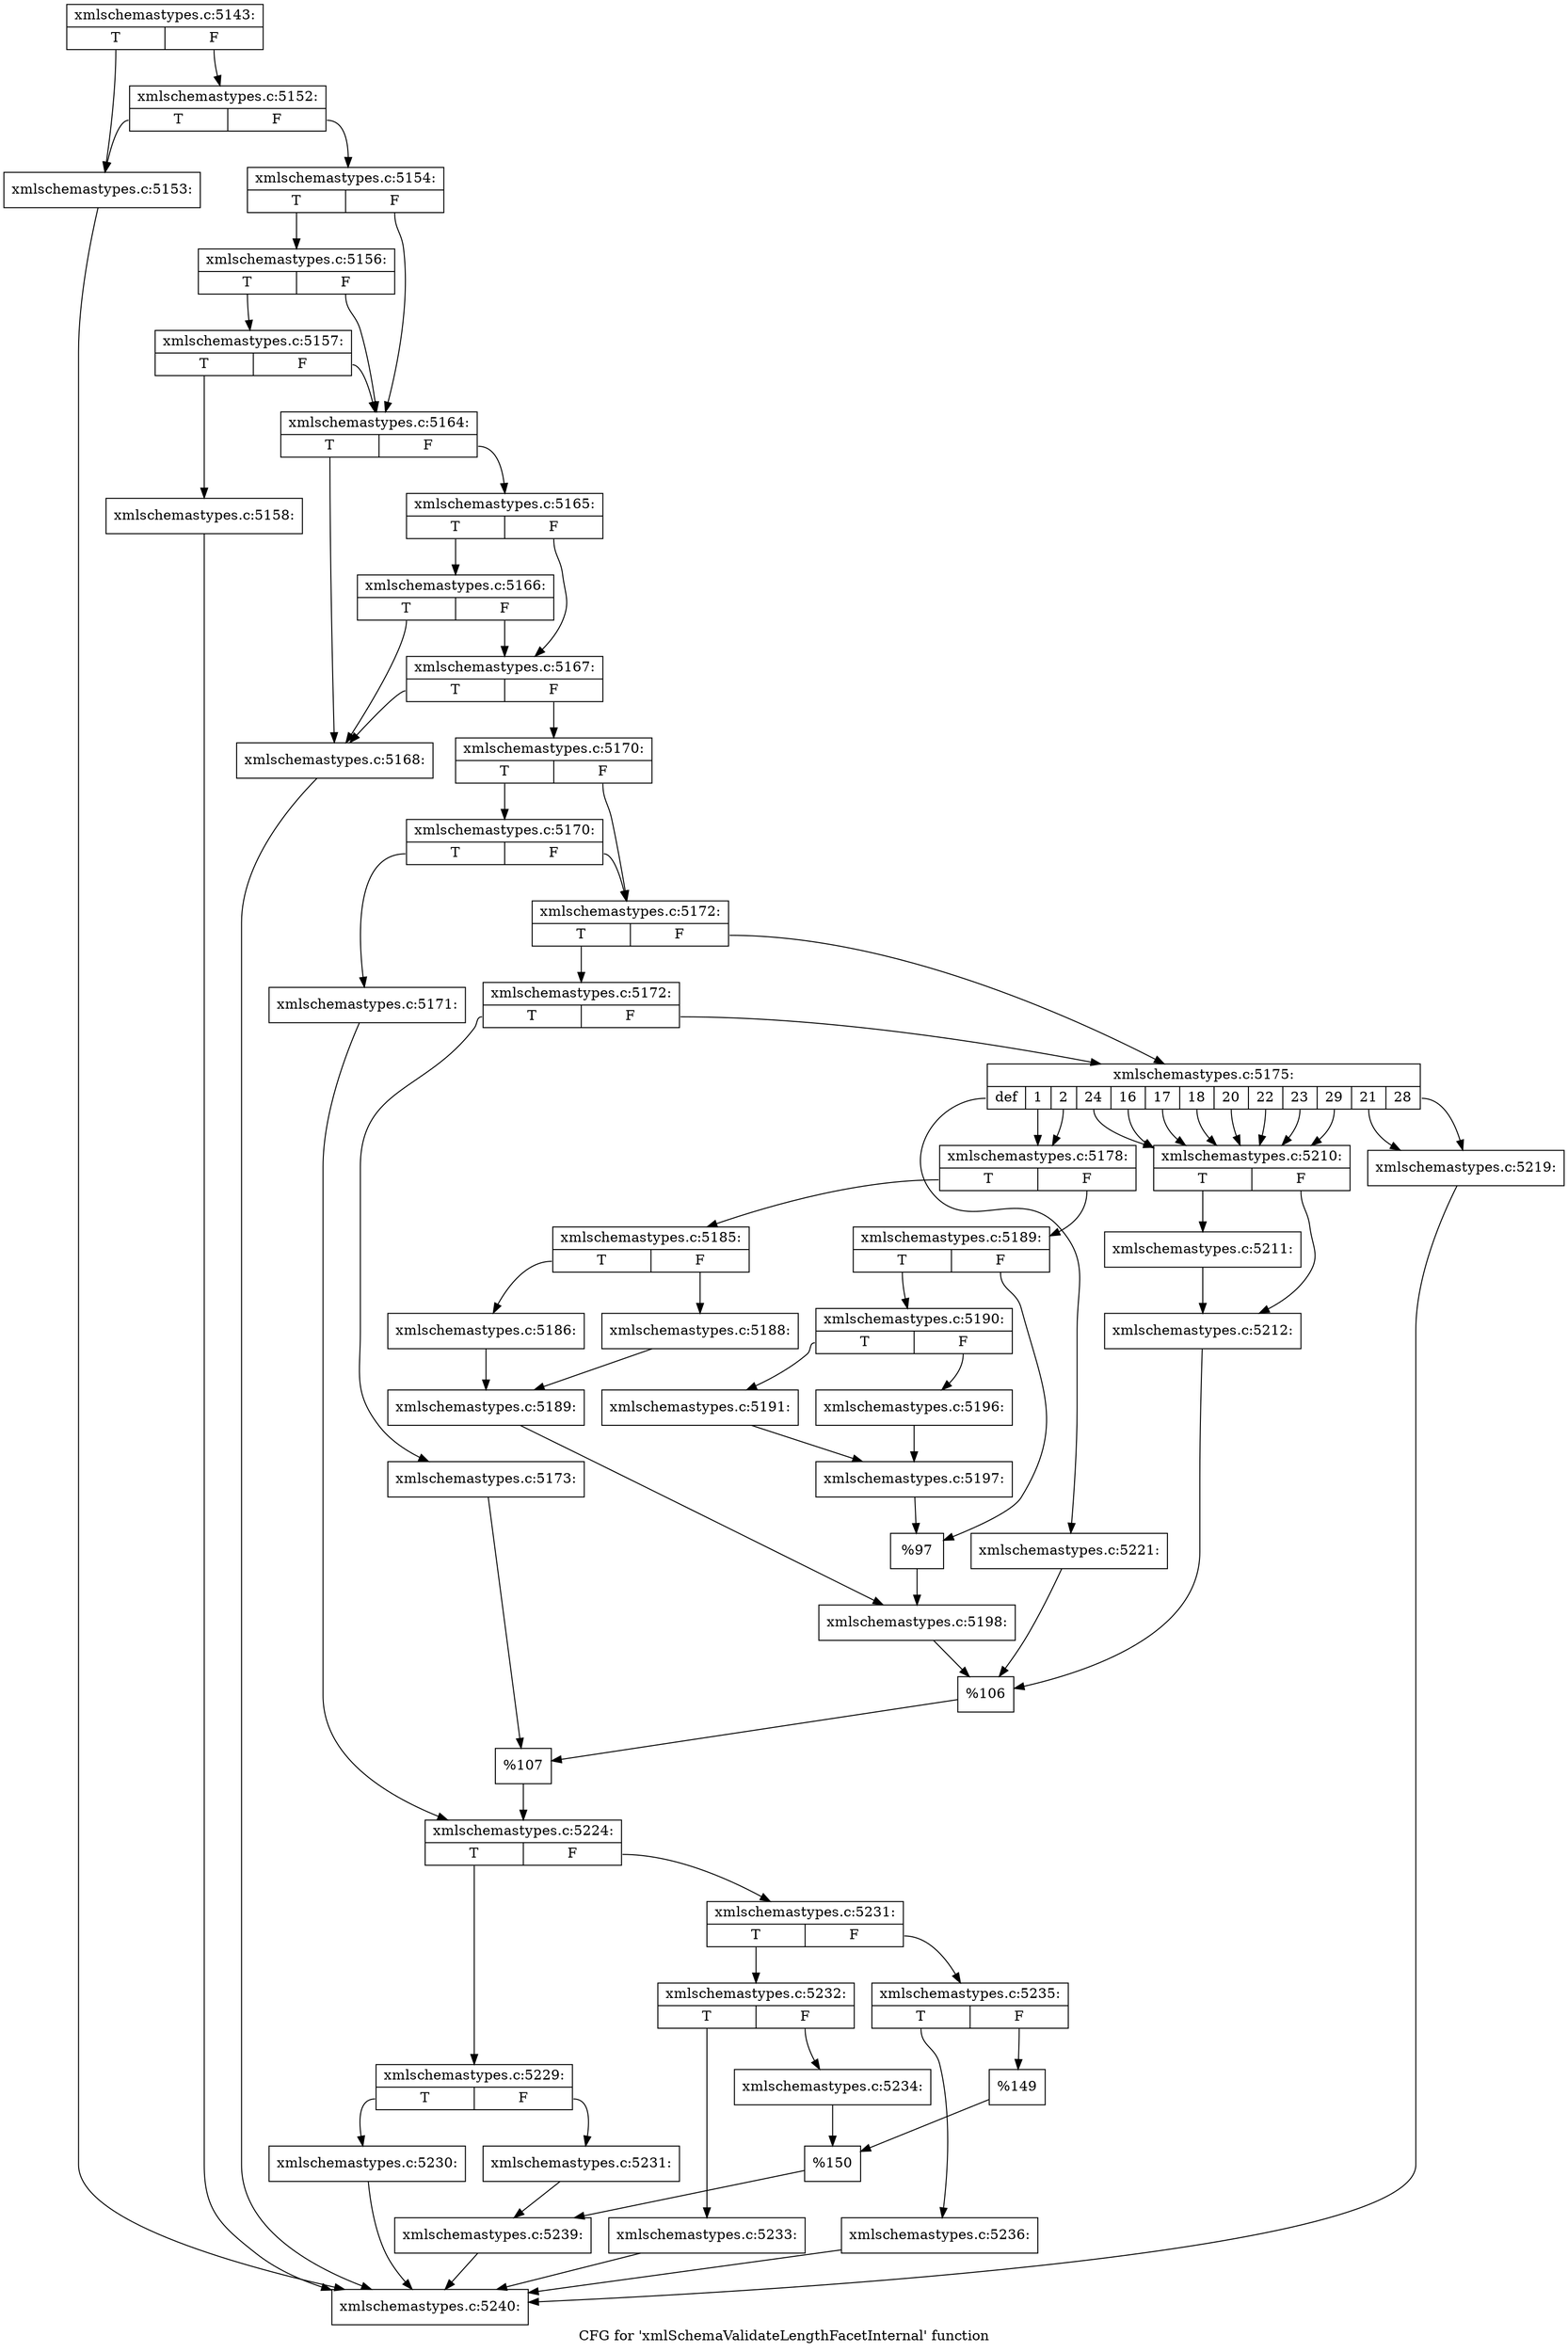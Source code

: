 digraph "CFG for 'xmlSchemaValidateLengthFacetInternal' function" {
	label="CFG for 'xmlSchemaValidateLengthFacetInternal' function";

	Node0x557d8dd53b40 [shape=record,label="{xmlschemastypes.c:5143:|{<s0>T|<s1>F}}"];
	Node0x557d8dd53b40:s0 -> Node0x557d8dd5ce40;
	Node0x557d8dd53b40:s1 -> Node0x557d8dd5cee0;
	Node0x557d8dd5cee0 [shape=record,label="{xmlschemastypes.c:5152:|{<s0>T|<s1>F}}"];
	Node0x557d8dd5cee0:s0 -> Node0x557d8dd5ce40;
	Node0x557d8dd5cee0:s1 -> Node0x557d8dd5ce90;
	Node0x557d8dd5ce40 [shape=record,label="{xmlschemastypes.c:5153:}"];
	Node0x557d8dd5ce40 -> Node0x557d8dd53b90;
	Node0x557d8dd5ce90 [shape=record,label="{xmlschemastypes.c:5154:|{<s0>T|<s1>F}}"];
	Node0x557d8dd5ce90:s0 -> Node0x557d8dd5d8c0;
	Node0x557d8dd5ce90:s1 -> Node0x557d8dd5d7f0;
	Node0x557d8dd5d8c0 [shape=record,label="{xmlschemastypes.c:5156:|{<s0>T|<s1>F}}"];
	Node0x557d8dd5d8c0:s0 -> Node0x557d8dd5d840;
	Node0x557d8dd5d8c0:s1 -> Node0x557d8dd5d7f0;
	Node0x557d8dd5d840 [shape=record,label="{xmlschemastypes.c:5157:|{<s0>T|<s1>F}}"];
	Node0x557d8dd5d840:s0 -> Node0x557d8dd5d7a0;
	Node0x557d8dd5d840:s1 -> Node0x557d8dd5d7f0;
	Node0x557d8dd5d7a0 [shape=record,label="{xmlschemastypes.c:5158:}"];
	Node0x557d8dd5d7a0 -> Node0x557d8dd53b90;
	Node0x557d8dd5d7f0 [shape=record,label="{xmlschemastypes.c:5164:|{<s0>T|<s1>F}}"];
	Node0x557d8dd5d7f0:s0 -> Node0x557d8dd5e390;
	Node0x557d8dd5d7f0:s1 -> Node0x557d8dd5e4b0;
	Node0x557d8dd5e4b0 [shape=record,label="{xmlschemastypes.c:5165:|{<s0>T|<s1>F}}"];
	Node0x557d8dd5e4b0:s0 -> Node0x557d8dd5e900;
	Node0x557d8dd5e4b0:s1 -> Node0x557d8dd5e430;
	Node0x557d8dd5e900 [shape=record,label="{xmlschemastypes.c:5166:|{<s0>T|<s1>F}}"];
	Node0x557d8dd5e900:s0 -> Node0x557d8dd5e390;
	Node0x557d8dd5e900:s1 -> Node0x557d8dd5e430;
	Node0x557d8dd5e430 [shape=record,label="{xmlschemastypes.c:5167:|{<s0>T|<s1>F}}"];
	Node0x557d8dd5e430:s0 -> Node0x557d8dd5e390;
	Node0x557d8dd5e430:s1 -> Node0x557d8dd5e3e0;
	Node0x557d8dd5e390 [shape=record,label="{xmlschemastypes.c:5168:}"];
	Node0x557d8dd5e390 -> Node0x557d8dd53b90;
	Node0x557d8dd5e3e0 [shape=record,label="{xmlschemastypes.c:5170:|{<s0>T|<s1>F}}"];
	Node0x557d8dd5e3e0:s0 -> Node0x557d8dd5fd20;
	Node0x557d8dd5e3e0:s1 -> Node0x557d8dd5fcd0;
	Node0x557d8dd5fd20 [shape=record,label="{xmlschemastypes.c:5170:|{<s0>T|<s1>F}}"];
	Node0x557d8dd5fd20:s0 -> Node0x557d8dd5fc30;
	Node0x557d8dd5fd20:s1 -> Node0x557d8dd5fcd0;
	Node0x557d8dd5fc30 [shape=record,label="{xmlschemastypes.c:5171:}"];
	Node0x557d8dd5fc30 -> Node0x557d8dd5fc80;
	Node0x557d8dd5fcd0 [shape=record,label="{xmlschemastypes.c:5172:|{<s0>T|<s1>F}}"];
	Node0x557d8dd5fcd0:s0 -> Node0x557d8dd608c0;
	Node0x557d8dd5fcd0:s1 -> Node0x557d8dd60870;
	Node0x557d8dd608c0 [shape=record,label="{xmlschemastypes.c:5172:|{<s0>T|<s1>F}}"];
	Node0x557d8dd608c0:s0 -> Node0x557d8dd607d0;
	Node0x557d8dd608c0:s1 -> Node0x557d8dd60870;
	Node0x557d8dd607d0 [shape=record,label="{xmlschemastypes.c:5173:}"];
	Node0x557d8dd607d0 -> Node0x557d8dd60820;
	Node0x557d8dd60870 [shape=record,label="{xmlschemastypes.c:5175:|{<s0>def|<s1>1|<s2>2|<s3>24|<s4>16|<s5>17|<s6>18|<s7>20|<s8>22|<s9>23|<s10>29|<s11>21|<s12>28}}"];
	Node0x557d8dd60870:s0 -> Node0x557d8dd61450;
	Node0x557d8dd60870:s1 -> Node0x557d8dd61570;
	Node0x557d8dd60870:s2 -> Node0x557d8dd61570;
	Node0x557d8dd60870:s3 -> Node0x557d8dd63ad0;
	Node0x557d8dd60870:s4 -> Node0x557d8dd63ad0;
	Node0x557d8dd60870:s5 -> Node0x557d8dd63ad0;
	Node0x557d8dd60870:s6 -> Node0x557d8dd63ad0;
	Node0x557d8dd60870:s7 -> Node0x557d8dd63ad0;
	Node0x557d8dd60870:s8 -> Node0x557d8dd63ad0;
	Node0x557d8dd60870:s9 -> Node0x557d8dd63ad0;
	Node0x557d8dd60870:s10 -> Node0x557d8dd63ad0;
	Node0x557d8dd60870:s11 -> Node0x557d8dd641f0;
	Node0x557d8dd60870:s12 -> Node0x557d8dd641f0;
	Node0x557d8dd61570 [shape=record,label="{xmlschemastypes.c:5178:|{<s0>T|<s1>F}}"];
	Node0x557d8dd61570:s0 -> Node0x557d8dd61660;
	Node0x557d8dd61570:s1 -> Node0x557d8dd61700;
	Node0x557d8dd61660 [shape=record,label="{xmlschemastypes.c:5185:|{<s0>T|<s1>F}}"];
	Node0x557d8dd61660:s0 -> Node0x557d8dd61ac0;
	Node0x557d8dd61660:s1 -> Node0x557d8dd61b60;
	Node0x557d8dd61ac0 [shape=record,label="{xmlschemastypes.c:5186:}"];
	Node0x557d8dd61ac0 -> Node0x557d8dd61b10;
	Node0x557d8dd61b60 [shape=record,label="{xmlschemastypes.c:5188:}"];
	Node0x557d8dd61b60 -> Node0x557d8dd61b10;
	Node0x557d8dd61b10 [shape=record,label="{xmlschemastypes.c:5189:}"];
	Node0x557d8dd61b10 -> Node0x557d8dd616b0;
	Node0x557d8dd61700 [shape=record,label="{xmlschemastypes.c:5189:|{<s0>T|<s1>F}}"];
	Node0x557d8dd61700:s0 -> Node0x557d8dd62cd0;
	Node0x557d8dd61700:s1 -> Node0x557d8dd62d20;
	Node0x557d8dd62cd0 [shape=record,label="{xmlschemastypes.c:5190:|{<s0>T|<s1>F}}"];
	Node0x557d8dd62cd0:s0 -> Node0x557d8dd630e0;
	Node0x557d8dd62cd0:s1 -> Node0x557d8dd63180;
	Node0x557d8dd630e0 [shape=record,label="{xmlschemastypes.c:5191:}"];
	Node0x557d8dd630e0 -> Node0x557d8dd63130;
	Node0x557d8dd63180 [shape=record,label="{xmlschemastypes.c:5196:}"];
	Node0x557d8dd63180 -> Node0x557d8dd63130;
	Node0x557d8dd63130 [shape=record,label="{xmlschemastypes.c:5197:}"];
	Node0x557d8dd63130 -> Node0x557d8dd62d20;
	Node0x557d8dd62d20 [shape=record,label="{%97}"];
	Node0x557d8dd62d20 -> Node0x557d8dd616b0;
	Node0x557d8dd616b0 [shape=record,label="{xmlschemastypes.c:5198:}"];
	Node0x557d8dd616b0 -> Node0x557d8dd61370;
	Node0x557d8dd63ad0 [shape=record,label="{xmlschemastypes.c:5210:|{<s0>T|<s1>F}}"];
	Node0x557d8dd63ad0:s0 -> Node0x557d8dd63bc0;
	Node0x557d8dd63ad0:s1 -> Node0x557d8dd63c10;
	Node0x557d8dd63bc0 [shape=record,label="{xmlschemastypes.c:5211:}"];
	Node0x557d8dd63bc0 -> Node0x557d8dd63c10;
	Node0x557d8dd63c10 [shape=record,label="{xmlschemastypes.c:5212:}"];
	Node0x557d8dd63c10 -> Node0x557d8dd61370;
	Node0x557d8dd641f0 [shape=record,label="{xmlschemastypes.c:5219:}"];
	Node0x557d8dd641f0 -> Node0x557d8dd53b90;
	Node0x557d8dd61450 [shape=record,label="{xmlschemastypes.c:5221:}"];
	Node0x557d8dd61450 -> Node0x557d8dd61370;
	Node0x557d8dd61370 [shape=record,label="{%106}"];
	Node0x557d8dd61370 -> Node0x557d8dd60820;
	Node0x557d8dd60820 [shape=record,label="{%107}"];
	Node0x557d8dd60820 -> Node0x557d8dd5fc80;
	Node0x557d8dd5fc80 [shape=record,label="{xmlschemastypes.c:5224:|{<s0>T|<s1>F}}"];
	Node0x557d8dd5fc80:s0 -> Node0x557d8dd64df0;
	Node0x557d8dd5fc80:s1 -> Node0x557d8dd64e90;
	Node0x557d8dd64df0 [shape=record,label="{xmlschemastypes.c:5229:|{<s0>T|<s1>F}}"];
	Node0x557d8dd64df0:s0 -> Node0x557d8dd652e0;
	Node0x557d8dd64df0:s1 -> Node0x557d8dd65330;
	Node0x557d8dd652e0 [shape=record,label="{xmlschemastypes.c:5230:}"];
	Node0x557d8dd652e0 -> Node0x557d8dd53b90;
	Node0x557d8dd65330 [shape=record,label="{xmlschemastypes.c:5231:}"];
	Node0x557d8dd65330 -> Node0x557d8dd64e40;
	Node0x557d8dd64e90 [shape=record,label="{xmlschemastypes.c:5231:|{<s0>T|<s1>F}}"];
	Node0x557d8dd64e90:s0 -> Node0x557d8dd65c00;
	Node0x557d8dd64e90:s1 -> Node0x557d8dd65ca0;
	Node0x557d8dd65c00 [shape=record,label="{xmlschemastypes.c:5232:|{<s0>T|<s1>F}}"];
	Node0x557d8dd65c00:s0 -> Node0x557d8dd66190;
	Node0x557d8dd65c00:s1 -> Node0x557d8dd661e0;
	Node0x557d8dd66190 [shape=record,label="{xmlschemastypes.c:5233:}"];
	Node0x557d8dd66190 -> Node0x557d8dd53b90;
	Node0x557d8dd661e0 [shape=record,label="{xmlschemastypes.c:5234:}"];
	Node0x557d8dd661e0 -> Node0x557d8dd65c50;
	Node0x557d8dd65ca0 [shape=record,label="{xmlschemastypes.c:5235:|{<s0>T|<s1>F}}"];
	Node0x557d8dd65ca0:s0 -> Node0x557d8dd66bc0;
	Node0x557d8dd65ca0:s1 -> Node0x557d8dd66c10;
	Node0x557d8dd66bc0 [shape=record,label="{xmlschemastypes.c:5236:}"];
	Node0x557d8dd66bc0 -> Node0x557d8dd53b90;
	Node0x557d8dd66c10 [shape=record,label="{%149}"];
	Node0x557d8dd66c10 -> Node0x557d8dd65c50;
	Node0x557d8dd65c50 [shape=record,label="{%150}"];
	Node0x557d8dd65c50 -> Node0x557d8dd64e40;
	Node0x557d8dd64e40 [shape=record,label="{xmlschemastypes.c:5239:}"];
	Node0x557d8dd64e40 -> Node0x557d8dd53b90;
	Node0x557d8dd53b90 [shape=record,label="{xmlschemastypes.c:5240:}"];
}
